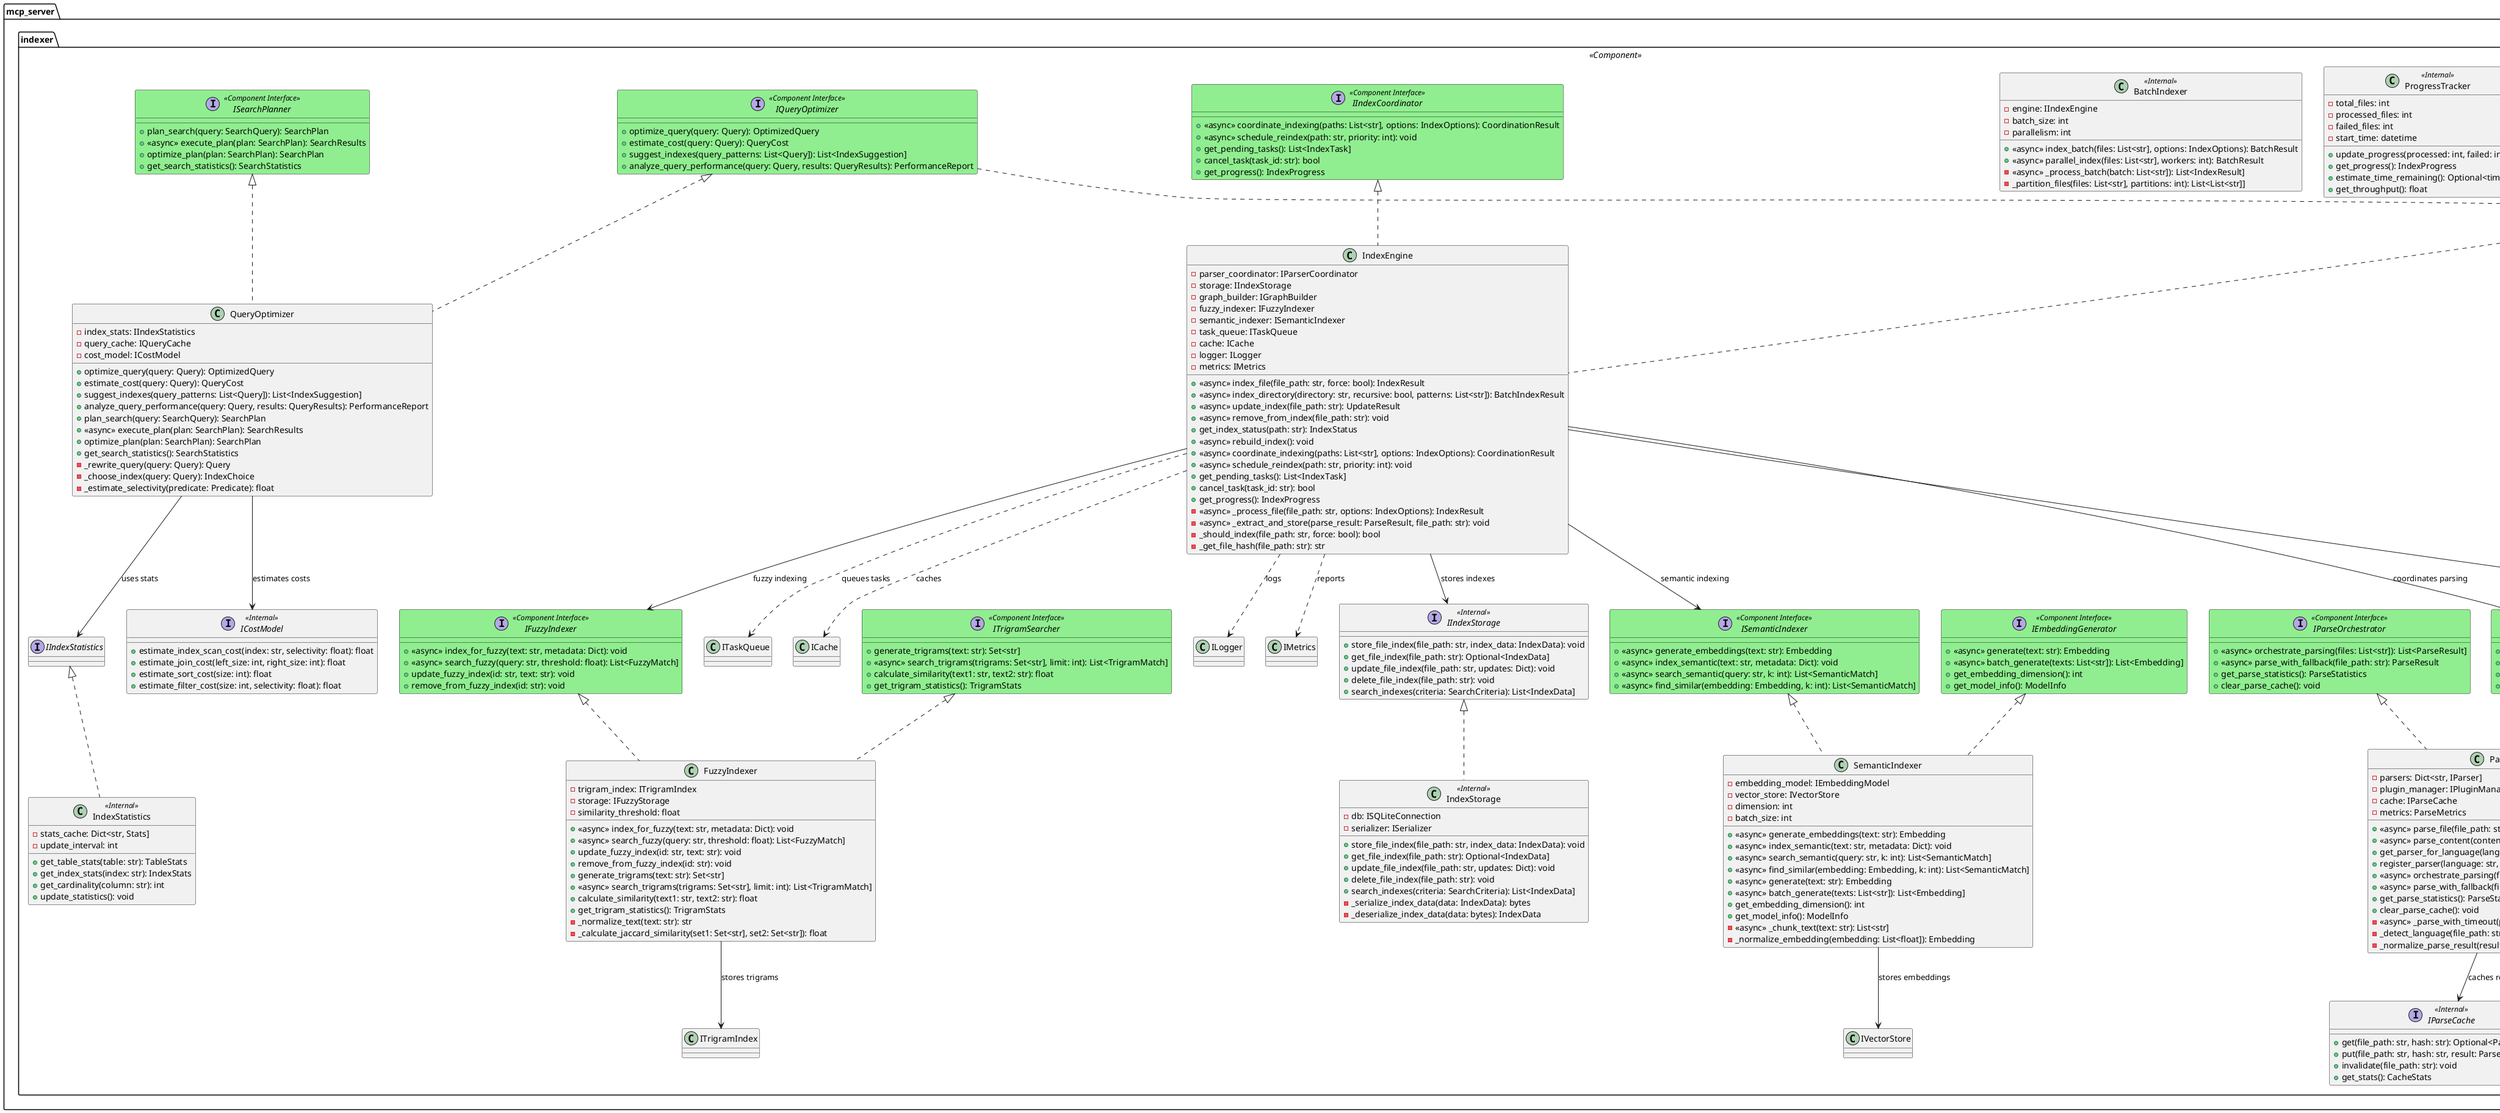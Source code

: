 @startuml indexer
!define COMPONENT_INTERFACE <<Component Interface>>
!define INTERNAL <<Internal>>
!define ASYNC <<async>>

package "mcp_server.indexer" <<Component>> {
    
    ' ========================================
    ' Component Interfaces (Public)
    ' ========================================
    
    interface IIndexEngine COMPONENT_INTERFACE #LightGreen {
        +ASYNC index_file(file_path: str, force: bool): IndexResult
        +ASYNC index_directory(directory: str, recursive: bool, patterns: List<str>): BatchIndexResult
        +ASYNC update_index(file_path: str): UpdateResult
        +ASYNC remove_from_index(file_path: str): void
        +get_index_status(path: str): IndexStatus
        +ASYNC rebuild_index(): void
    }
    
    interface IIndexCoordinator COMPONENT_INTERFACE #LightGreen {
        +ASYNC coordinate_indexing(paths: List<str], options: IndexOptions): CoordinationResult
        +ASYNC schedule_reindex(path: str, priority: int): void
        +get_pending_tasks(): List<IndexTask]
        +cancel_task(task_id: str): bool
        +get_progress(): IndexProgress
    }
    
    interface IParserCoordinator COMPONENT_INTERFACE #LightGreen {
        +ASYNC parse_file(file_path: str): ParseResult
        +ASYNC parse_content(content: str, language: str): ParseResult
        +get_parser_for_language(language: str): IParser
        +register_parser(language: str, parser: IParser): void
    }
    
    interface IParseOrchestrator COMPONENT_INTERFACE #LightGreen {
        +ASYNC orchestrate_parsing(files: List<str]): List<ParseResult]
        +ASYNC parse_with_fallback(file_path: str): ParseResult
        +get_parse_statistics(): ParseStatistics
        +clear_parse_cache(): void
    }
    
    interface IQueryOptimizer COMPONENT_INTERFACE #LightGreen {
        +optimize_query(query: Query): OptimizedQuery
        +estimate_cost(query: Query): QueryCost
        +suggest_indexes(query_patterns: List<Query]): List<IndexSuggestion]
        +analyze_query_performance(query: Query, results: QueryResults): PerformanceReport
    }
    
    interface ISearchPlanner COMPONENT_INTERFACE #LightGreen {
        +plan_search(query: SearchQuery): SearchPlan
        +ASYNC execute_plan(plan: SearchPlan): SearchResults
        +optimize_plan(plan: SearchPlan): SearchPlan
        +get_search_statistics(): SearchStatistics
    }
    
    interface IFuzzyIndexer COMPONENT_INTERFACE #LightGreen {
        +ASYNC index_for_fuzzy(text: str, metadata: Dict): void
        +ASYNC search_fuzzy(query: str, threshold: float): List<FuzzyMatch]
        +update_fuzzy_index(id: str, text: str): void
        +remove_from_fuzzy_index(id: str): void
    }
    
    interface ITrigramSearcher COMPONENT_INTERFACE #LightGreen {
        +generate_trigrams(text: str): Set<str]
        +ASYNC search_trigrams(trigrams: Set<str], limit: int): List<TrigramMatch]
        +calculate_similarity(text1: str, text2: str): float
        +get_trigram_statistics(): TrigramStats
    }
    
    interface ISemanticIndexer COMPONENT_INTERFACE #LightGreen {
        +ASYNC generate_embeddings(text: str): Embedding
        +ASYNC index_semantic(text: str, metadata: Dict): void
        +ASYNC search_semantic(query: str, k: int): List<SemanticMatch]
        +ASYNC find_similar(embedding: Embedding, k: int): List<SemanticMatch]
    }
    
    interface IEmbeddingGenerator COMPONENT_INTERFACE #LightGreen {
        +ASYNC generate(text: str): Embedding
        +ASYNC batch_generate(texts: List<str]): List<Embedding]
        +get_embedding_dimension(): int
        +get_model_info(): ModelInfo
    }
    
    ' ========================================
    ' Main Implementation Classes
    ' ========================================
    
    class IndexEngine implements IIndexEngine, IIndexCoordinator {
        -parser_coordinator: IParserCoordinator
        -storage: IIndexStorage
        -graph_builder: IGraphBuilder
        -fuzzy_indexer: IFuzzyIndexer
        -semantic_indexer: ISemanticIndexer
        -task_queue: ITaskQueue
        -cache: ICache
        -logger: ILogger
        -metrics: IMetrics
        
        +ASYNC index_file(file_path: str, force: bool): IndexResult
        +ASYNC index_directory(directory: str, recursive: bool, patterns: List<str]): BatchIndexResult
        +ASYNC update_index(file_path: str): UpdateResult
        +ASYNC remove_from_index(file_path: str): void
        +get_index_status(path: str): IndexStatus
        +ASYNC rebuild_index(): void
        +ASYNC coordinate_indexing(paths: List<str], options: IndexOptions): CoordinationResult
        +ASYNC schedule_reindex(path: str, priority: int): void
        +get_pending_tasks(): List<IndexTask]
        +cancel_task(task_id: str): bool
        +get_progress(): IndexProgress
        -ASYNC _process_file(file_path: str, options: IndexOptions): IndexResult
        -ASYNC _extract_and_store(parse_result: ParseResult, file_path: str): void
        -_should_index(file_path: str, force: bool): bool
        -_get_file_hash(file_path: str): str
    }
    
    class ParserCoordinator implements IParserCoordinator, IParseOrchestrator {
        -parsers: Dict<str, IParser]
        -plugin_manager: IPluginManager
        -cache: IParseCache
        -metrics: ParseMetrics
        
        +ASYNC parse_file(file_path: str): ParseResult
        +ASYNC parse_content(content: str, language: str): ParseResult
        +get_parser_for_language(language: str): IParser
        +register_parser(language: str, parser: IParser): void
        +ASYNC orchestrate_parsing(files: List<str]): List<ParseResult]
        +ASYNC parse_with_fallback(file_path: str): ParseResult
        +get_parse_statistics(): ParseStatistics
        +clear_parse_cache(): void
        -ASYNC _parse_with_timeout(parser: IParser, content: str): ParseResult
        -_detect_language(file_path: str, content: str): str
        -_normalize_parse_result(result: Any, language: str): ParseResult
    }
    
    class QueryOptimizer implements IQueryOptimizer, ISearchPlanner {
        -index_stats: IIndexStatistics
        -query_cache: IQueryCache
        -cost_model: ICostModel
        
        +optimize_query(query: Query): OptimizedQuery
        +estimate_cost(query: Query): QueryCost
        +suggest_indexes(query_patterns: List<Query]): List<IndexSuggestion]
        +analyze_query_performance(query: Query, results: QueryResults): PerformanceReport
        +plan_search(query: SearchQuery): SearchPlan
        +ASYNC execute_plan(plan: SearchPlan): SearchResults
        +optimize_plan(plan: SearchPlan): SearchPlan
        +get_search_statistics(): SearchStatistics
        -_rewrite_query(query: Query): Query
        -_choose_index(query: Query): IndexChoice
        -_estimate_selectivity(predicate: Predicate): float
    }
    
    class FuzzyIndexer implements IFuzzyIndexer, ITrigramSearcher {
        -trigram_index: ITrigramIndex
        -storage: IFuzzyStorage
        -similarity_threshold: float
        
        +ASYNC index_for_fuzzy(text: str, metadata: Dict): void
        +ASYNC search_fuzzy(query: str, threshold: float): List<FuzzyMatch]
        +update_fuzzy_index(id: str, text: str): void
        +remove_from_fuzzy_index(id: str): void
        +generate_trigrams(text: str): Set<str]
        +ASYNC search_trigrams(trigrams: Set<str], limit: int): List<TrigramMatch]
        +calculate_similarity(text1: str, text2: str): float
        +get_trigram_statistics(): TrigramStats
        -_normalize_text(text: str): str
        -_calculate_jaccard_similarity(set1: Set<str], set2: Set<str]): float
    }
    
    class SemanticIndexer implements ISemanticIndexer, IEmbeddingGenerator {
        -embedding_model: IEmbeddingModel
        -vector_store: IVectorStore
        -dimension: int
        -batch_size: int
        
        +ASYNC generate_embeddings(text: str): Embedding
        +ASYNC index_semantic(text: str, metadata: Dict): void
        +ASYNC search_semantic(query: str, k: int): List<SemanticMatch]
        +ASYNC find_similar(embedding: Embedding, k: int): List<SemanticMatch]
        +ASYNC generate(text: str): Embedding
        +ASYNC batch_generate(texts: List<str]): List<Embedding]
        +get_embedding_dimension(): int
        +get_model_info(): ModelInfo
        -ASYNC _chunk_text(text: str): List<str]
        -_normalize_embedding(embedding: List<float]): Embedding
    }
    
    ' ========================================
    ' Internal Classes and Interfaces
    ' ========================================
    
    interface IIndexStorage INTERNAL {
        +store_file_index(file_path: str, index_data: IndexData): void
        +get_file_index(file_path: str): Optional<IndexData]
        +update_file_index(file_path: str, updates: Dict): void
        +delete_file_index(file_path: str): void
        +search_indexes(criteria: SearchCriteria): List<IndexData]
    }
    
    interface IParseCache INTERNAL {
        +get(file_path: str, hash: str): Optional<ParseResult]
        +put(file_path: str, hash: str, result: ParseResult): void
        +invalidate(file_path: str): void
        +get_stats(): CacheStats
    }
    
    interface ICostModel INTERNAL {
        +estimate_index_scan_cost(index: str, selectivity: float): float
        +estimate_join_cost(left_size: int, right_size: int): float
        +estimate_sort_cost(size: int): float
        +estimate_filter_cost(size: int, selectivity: float): float
    }
    
    class IndexStorage INTERNAL implements IIndexStorage {
        -db: ISQLiteConnection
        -serializer: ISerializer
        
        +store_file_index(file_path: str, index_data: IndexData): void
        +get_file_index(file_path: str): Optional<IndexData]
        +update_file_index(file_path: str, updates: Dict): void
        +delete_file_index(file_path: str): void
        +search_indexes(criteria: SearchCriteria): List<IndexData]
        -_serialize_index_data(data: IndexData): bytes
        -_deserialize_index_data(data: bytes): IndexData
    }
    
    class BatchIndexer INTERNAL {
        -engine: IIndexEngine
        -batch_size: int
        -parallelism: int
        
        +ASYNC index_batch(files: List<str], options: IndexOptions): BatchResult
        +ASYNC parallel_index(files: List<str], workers: int): BatchResult
        -ASYNC _process_batch(batch: List<str]): List<IndexResult]
        -_partition_files(files: List<str], partitions: int): List<List<str]]
    }
    
    class IndexStatistics INTERNAL implements IIndexStatistics {
        -stats_cache: Dict<str, Stats]
        -update_interval: int
        
        +get_table_stats(table: str): TableStats
        +get_index_stats(index: str): IndexStats
        +get_cardinality(column: str): int
        +update_statistics(): void
    }
    
    class ProgressTracker INTERNAL {
        -total_files: int
        -processed_files: int
        -failed_files: int
        -start_time: datetime
        
        +update_progress(processed: int, failed: int): void
        +get_progress(): IndexProgress
        +estimate_time_remaining(): Optional<timedelta]
        +get_throughput(): float
    }
    
    ' ========================================
    ' Supporting Types
    ' ========================================
    
    class IndexResult {
        +file_path: str
        +success: bool
        +symbols_count: int
        +references_count: int
        +duration_ms: float
        +error: Optional<str]
    }
    
    class BatchIndexResult {
        +total_files: int
        +successful: int
        +failed: int
        +results: List<IndexResult]
        +total_duration_ms: float
    }
    
    class ParseResult {
        +ast: AST
        +symbols: List<Symbol]
        +imports: List<Import]
        +references: List<Reference]
        +language: str
        +parse_time_ms: float
    }
    
    class IndexOptions {
        +force_reindex: bool
        +include_patterns: List<str]
        +exclude_patterns: List<str]
        +max_file_size: int
        +follow_symlinks: bool
        +extract_graph: bool
        +generate_embeddings: bool
    }
    
    class SearchPlan {
        +query: SearchQuery
        +index_choice: str
        +filter_order: List<Filter]
        +use_cache: bool
        +estimated_cost: float
    }
    
    class FuzzyMatch {
        +text: str
        +score: float
        +metadata: Dict
        +location: Location
    }
    
    class SemanticMatch {
        +text: str
        +score: float
        +embedding: Embedding
        +metadata: Dict
        +location: Location
    }
    
    class IndexProgress {
        +total: int
        +completed: int
        +failed: int
        +current_file: Optional<str]
        +elapsed_time: timedelta
        +estimated_remaining: Optional<timedelta]
    }
    
    ' ========================================
    ' Relationships
    ' ========================================
    
    IndexEngine --> IParserCoordinator : coordinates parsing
    IndexEngine --> IIndexStorage : stores indexes
    IndexEngine --> IFuzzyIndexer : fuzzy indexing
    IndexEngine --> ISemanticIndexer : semantic indexing
    IndexEngine --> IGraphBuilder : builds graph
    
    ParserCoordinator --> IPluginManager : gets parsers
    ParserCoordinator --> IParseCache : caches results
    
    QueryOptimizer --> IIndexStatistics : uses stats
    QueryOptimizer --> ICostModel : estimates costs
    
    FuzzyIndexer --> ITrigramIndex : stores trigrams
    SemanticIndexer --> IVectorStore : stores embeddings
    
    ' External dependencies
    IndexEngine ..> ITaskQueue : queues tasks
    IndexEngine ..> ICache : caches
    IndexEngine ..> ILogger : logs
    IndexEngine ..> IMetrics : reports
}

' Exceptions
class IndexError <<exception>> {
    +file_path: str
    +operation: str
    +cause: Exception
}

class ParseError <<exception>> {
    +file_path: str
    +line: int
    +column: int
    +message: str
}

class QueryError <<exception>> {
    +query: str
    +reason: str
}

IIndexEngine ..> IndexError : throws
IParserCoordinator ..> ParseError : throws
IQueryOptimizer ..> QueryError : throws

@enduml